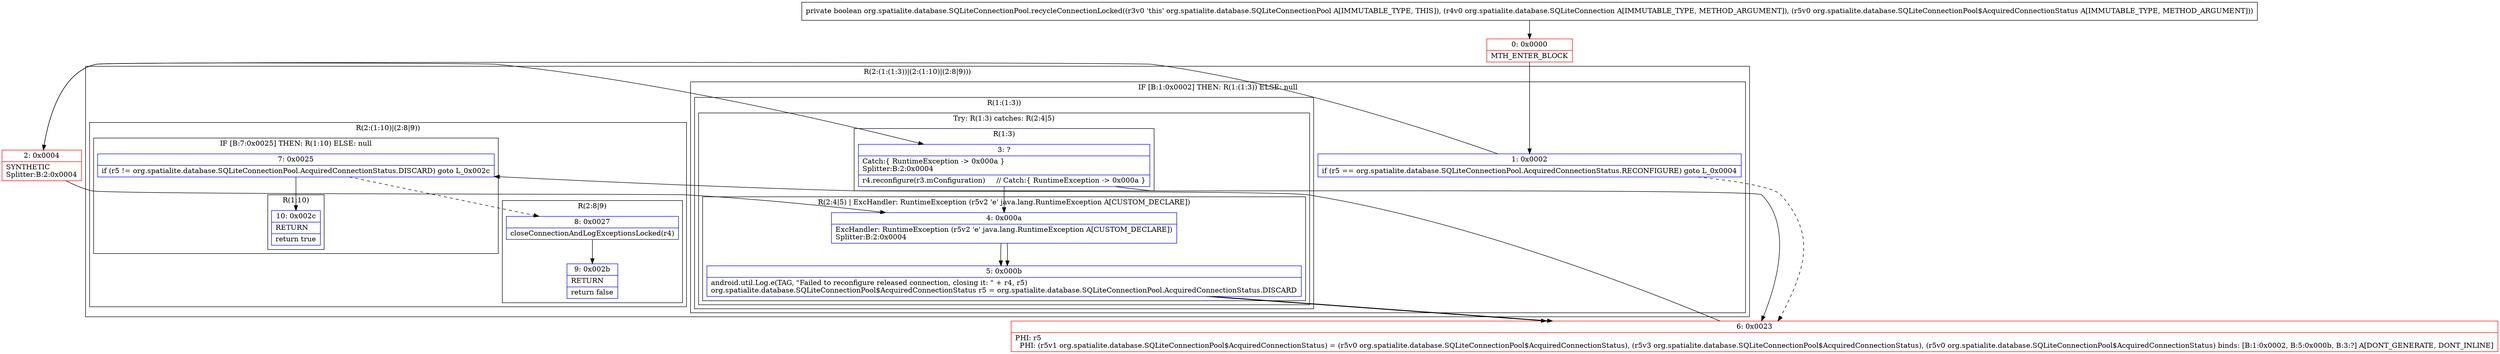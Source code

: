 digraph "CFG fororg.spatialite.database.SQLiteConnectionPool.recycleConnectionLocked(Lorg\/spatialite\/database\/SQLiteConnection;Lorg\/spatialite\/database\/SQLiteConnectionPool$AcquiredConnectionStatus;)Z" {
subgraph cluster_Region_847698423 {
label = "R(2:(1:(1:3))|(2:(1:10)|(2:8|9)))";
node [shape=record,color=blue];
subgraph cluster_IfRegion_1911636727 {
label = "IF [B:1:0x0002] THEN: R(1:(1:3)) ELSE: null";
node [shape=record,color=blue];
Node_1 [shape=record,label="{1\:\ 0x0002|if (r5 == org.spatialite.database.SQLiteConnectionPool.AcquiredConnectionStatus.RECONFIGURE) goto L_0x0004\l}"];
subgraph cluster_Region_183568680 {
label = "R(1:(1:3))";
node [shape=record,color=blue];
subgraph cluster_TryCatchRegion_353861724 {
label = "Try: R(1:3) catches: R(2:4|5)";
node [shape=record,color=blue];
subgraph cluster_Region_291154536 {
label = "R(1:3)";
node [shape=record,color=blue];
Node_3 [shape=record,label="{3\:\ ?|Catch:\{ RuntimeException \-\> 0x000a \}\lSplitter:B:2:0x0004\l|r4.reconfigure(r3.mConfiguration)     \/\/ Catch:\{ RuntimeException \-\> 0x000a \}\l}"];
}
subgraph cluster_Region_1783084110 {
label = "R(2:4|5) | ExcHandler: RuntimeException (r5v2 'e' java.lang.RuntimeException A[CUSTOM_DECLARE])\l";
node [shape=record,color=blue];
Node_4 [shape=record,label="{4\:\ 0x000a|ExcHandler: RuntimeException (r5v2 'e' java.lang.RuntimeException A[CUSTOM_DECLARE])\lSplitter:B:2:0x0004\l}"];
Node_5 [shape=record,label="{5\:\ 0x000b|android.util.Log.e(TAG, \"Failed to reconfigure released connection, closing it: \" + r4, r5)\lorg.spatialite.database.SQLiteConnectionPool$AcquiredConnectionStatus r5 = org.spatialite.database.SQLiteConnectionPool.AcquiredConnectionStatus.DISCARD\l}"];
}
}
}
}
subgraph cluster_Region_1761433703 {
label = "R(2:(1:10)|(2:8|9))";
node [shape=record,color=blue];
subgraph cluster_IfRegion_1094791236 {
label = "IF [B:7:0x0025] THEN: R(1:10) ELSE: null";
node [shape=record,color=blue];
Node_7 [shape=record,label="{7\:\ 0x0025|if (r5 != org.spatialite.database.SQLiteConnectionPool.AcquiredConnectionStatus.DISCARD) goto L_0x002c\l}"];
subgraph cluster_Region_93117422 {
label = "R(1:10)";
node [shape=record,color=blue];
Node_10 [shape=record,label="{10\:\ 0x002c|RETURN\l|return true\l}"];
}
}
subgraph cluster_Region_1388243669 {
label = "R(2:8|9)";
node [shape=record,color=blue];
Node_8 [shape=record,label="{8\:\ 0x0027|closeConnectionAndLogExceptionsLocked(r4)\l}"];
Node_9 [shape=record,label="{9\:\ 0x002b|RETURN\l|return false\l}"];
}
}
}
subgraph cluster_Region_1783084110 {
label = "R(2:4|5) | ExcHandler: RuntimeException (r5v2 'e' java.lang.RuntimeException A[CUSTOM_DECLARE])\l";
node [shape=record,color=blue];
Node_4 [shape=record,label="{4\:\ 0x000a|ExcHandler: RuntimeException (r5v2 'e' java.lang.RuntimeException A[CUSTOM_DECLARE])\lSplitter:B:2:0x0004\l}"];
Node_5 [shape=record,label="{5\:\ 0x000b|android.util.Log.e(TAG, \"Failed to reconfigure released connection, closing it: \" + r4, r5)\lorg.spatialite.database.SQLiteConnectionPool$AcquiredConnectionStatus r5 = org.spatialite.database.SQLiteConnectionPool.AcquiredConnectionStatus.DISCARD\l}"];
}
Node_0 [shape=record,color=red,label="{0\:\ 0x0000|MTH_ENTER_BLOCK\l}"];
Node_2 [shape=record,color=red,label="{2\:\ 0x0004|SYNTHETIC\lSplitter:B:2:0x0004\l}"];
Node_6 [shape=record,color=red,label="{6\:\ 0x0023|PHI: r5 \l  PHI: (r5v1 org.spatialite.database.SQLiteConnectionPool$AcquiredConnectionStatus) = (r5v0 org.spatialite.database.SQLiteConnectionPool$AcquiredConnectionStatus), (r5v3 org.spatialite.database.SQLiteConnectionPool$AcquiredConnectionStatus), (r5v0 org.spatialite.database.SQLiteConnectionPool$AcquiredConnectionStatus) binds: [B:1:0x0002, B:5:0x000b, B:3:?] A[DONT_GENERATE, DONT_INLINE]\l}"];
MethodNode[shape=record,label="{private boolean org.spatialite.database.SQLiteConnectionPool.recycleConnectionLocked((r3v0 'this' org.spatialite.database.SQLiteConnectionPool A[IMMUTABLE_TYPE, THIS]), (r4v0 org.spatialite.database.SQLiteConnection A[IMMUTABLE_TYPE, METHOD_ARGUMENT]), (r5v0 org.spatialite.database.SQLiteConnectionPool$AcquiredConnectionStatus A[IMMUTABLE_TYPE, METHOD_ARGUMENT])) }"];
MethodNode -> Node_0;
Node_1 -> Node_2;
Node_1 -> Node_6[style=dashed];
Node_3 -> Node_4;
Node_3 -> Node_6;
Node_4 -> Node_5;
Node_5 -> Node_6;
Node_7 -> Node_8[style=dashed];
Node_7 -> Node_10;
Node_8 -> Node_9;
Node_4 -> Node_5;
Node_5 -> Node_6;
Node_0 -> Node_1;
Node_2 -> Node_3;
Node_2 -> Node_4;
Node_6 -> Node_7;
}

